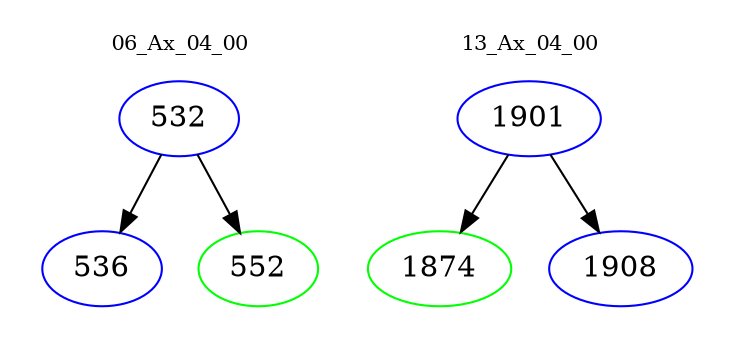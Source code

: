 digraph{
subgraph cluster_0 {
color = white
label = "06_Ax_04_00";
fontsize=10;
T0_532 [label="532", color="blue"]
T0_532 -> T0_536 [color="black"]
T0_536 [label="536", color="blue"]
T0_532 -> T0_552 [color="black"]
T0_552 [label="552", color="green"]
}
subgraph cluster_1 {
color = white
label = "13_Ax_04_00";
fontsize=10;
T1_1901 [label="1901", color="blue"]
T1_1901 -> T1_1874 [color="black"]
T1_1874 [label="1874", color="green"]
T1_1901 -> T1_1908 [color="black"]
T1_1908 [label="1908", color="blue"]
}
}
